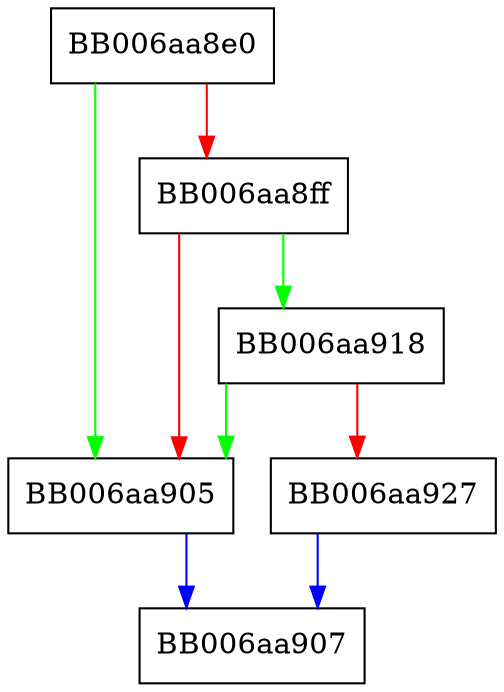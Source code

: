 digraph sha1_internal_final {
  node [shape="box"];
  graph [splines=ortho];
  BB006aa8e0 -> BB006aa905 [color="green"];
  BB006aa8e0 -> BB006aa8ff [color="red"];
  BB006aa8ff -> BB006aa918 [color="green"];
  BB006aa8ff -> BB006aa905 [color="red"];
  BB006aa905 -> BB006aa907 [color="blue"];
  BB006aa918 -> BB006aa905 [color="green"];
  BB006aa918 -> BB006aa927 [color="red"];
  BB006aa927 -> BB006aa907 [color="blue"];
}